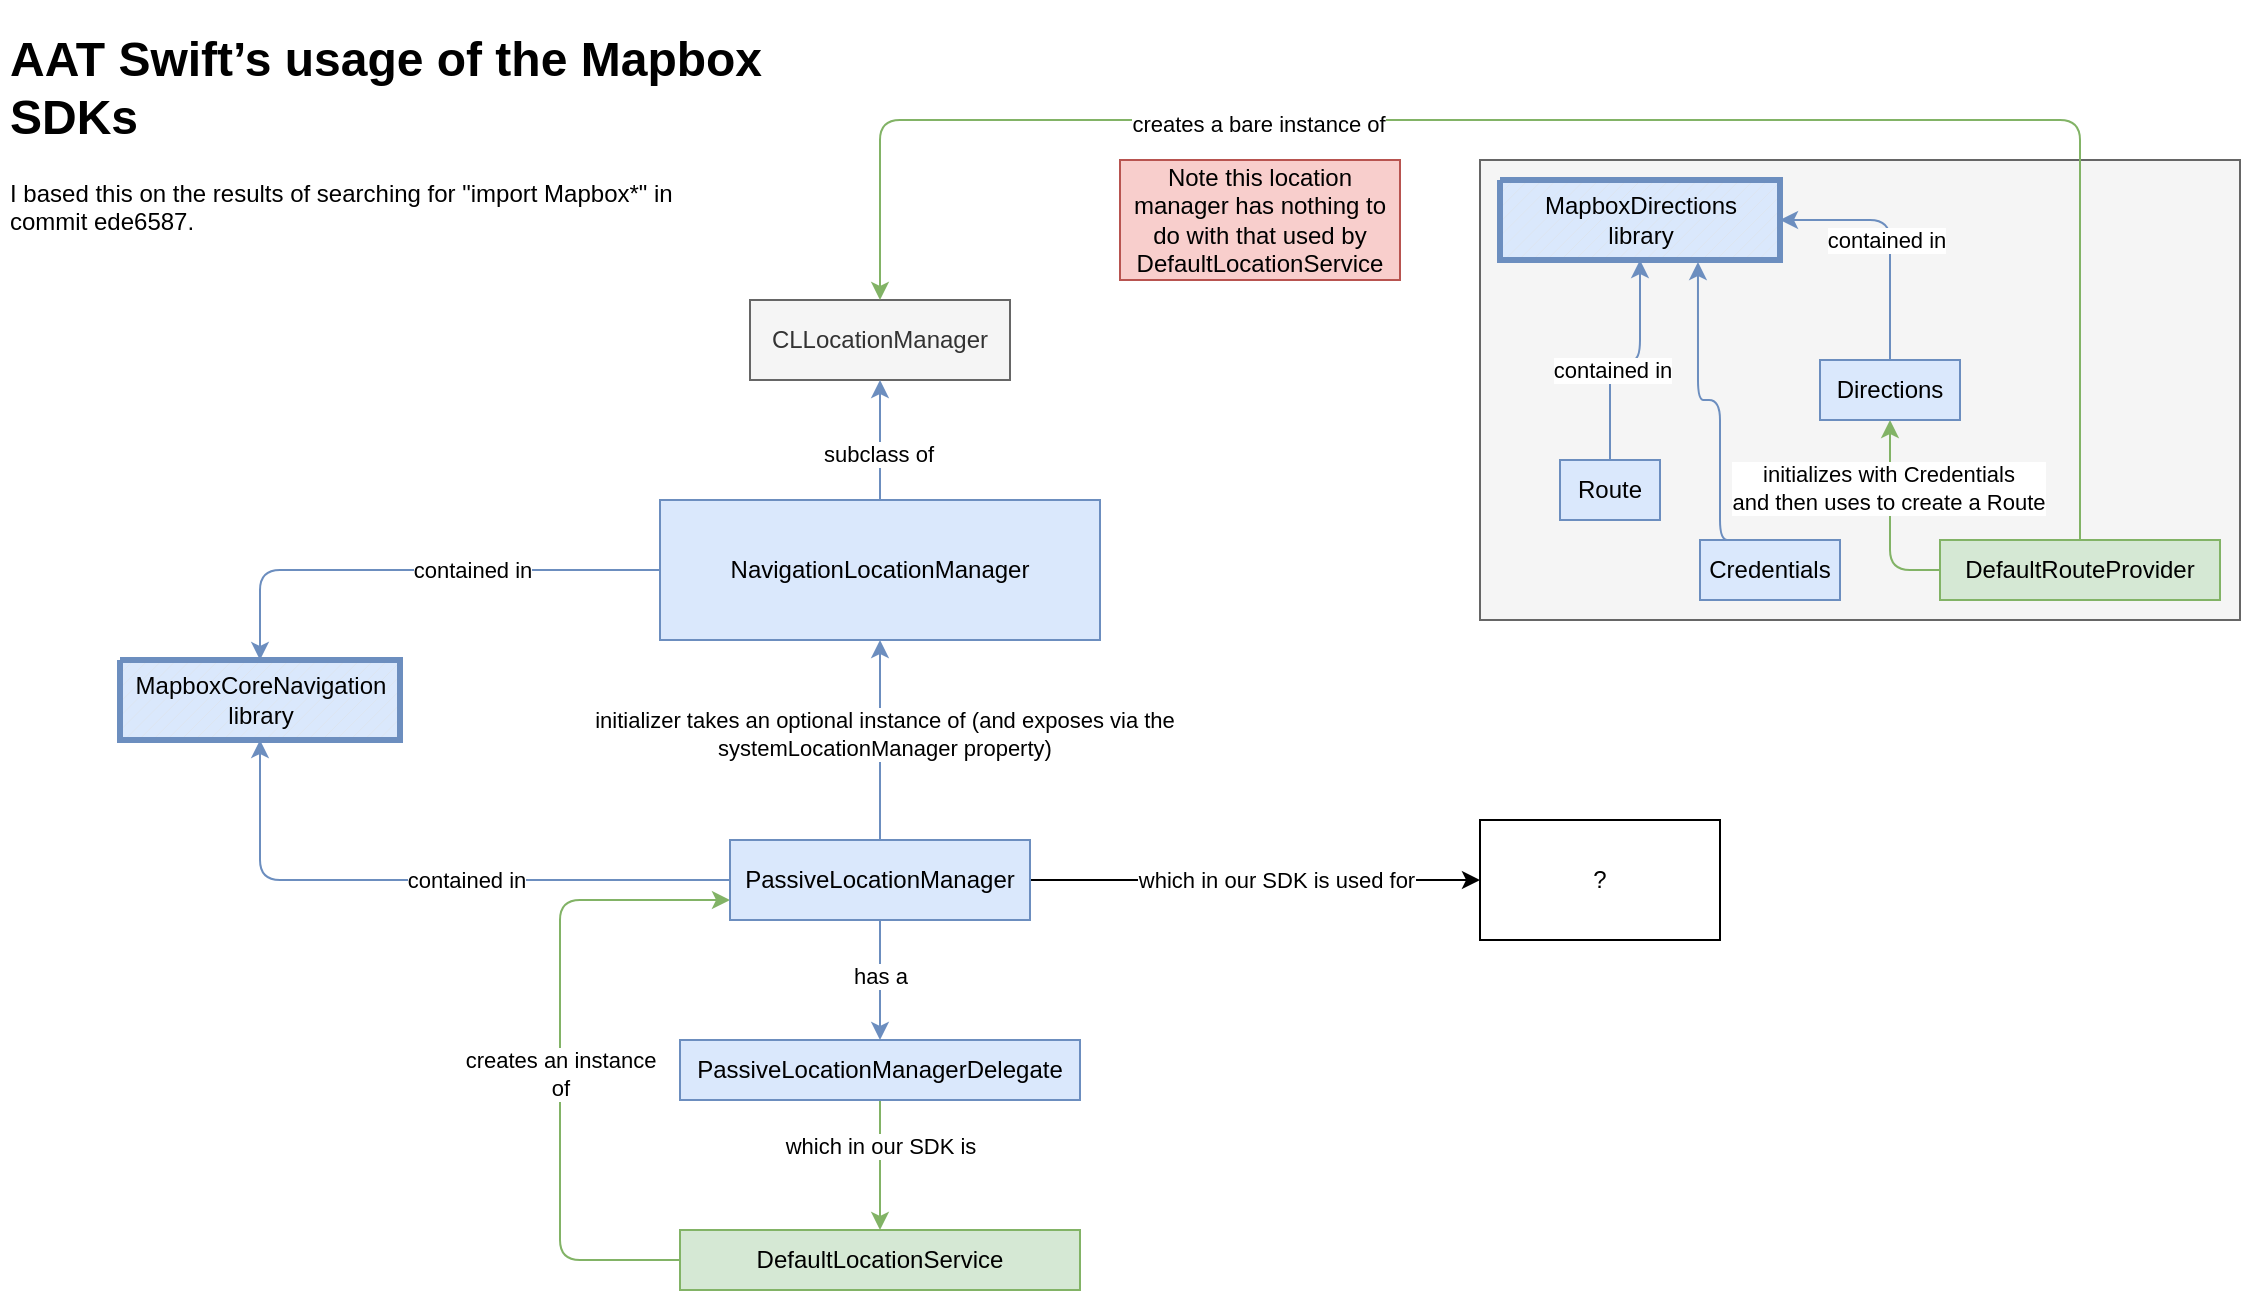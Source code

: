 <mxfile version="20.6.0" type="github">
  <diagram id="E6CHQcK8GbVTqyjpowNV" name="Page-1">
    <mxGraphModel dx="1018" dy="717" grid="1" gridSize="10" guides="1" tooltips="1" connect="1" arrows="1" fold="1" page="1" pageScale="1" pageWidth="1600" pageHeight="900" math="0" shadow="0">
      <root>
        <mxCell id="0" />
        <mxCell id="1" parent="0" />
        <mxCell id="musfPDqjqH2CiOjsmTJm-56" value="" style="rounded=0;whiteSpace=wrap;html=1;strokeWidth=1;fillColor=#f5f5f5;fontColor=#333333;strokeColor=#666666;" vertex="1" parent="1">
          <mxGeometry x="750" y="80" width="380" height="230" as="geometry" />
        </mxCell>
        <mxCell id="FOhgmxJPTKpgbxPE0luF-7" style="edgeStyle=orthogonalEdgeStyle;rounded=1;orthogonalLoop=1;jettySize=auto;html=1;entryX=0.5;entryY=1;entryDx=0;entryDy=0;entryPerimeter=0;fillColor=#dae8fc;strokeColor=#6c8ebf;" parent="1" source="FOhgmxJPTKpgbxPE0luF-1" target="FOhgmxJPTKpgbxPE0luF-6" edge="1">
          <mxGeometry relative="1" as="geometry" />
        </mxCell>
        <mxCell id="FOhgmxJPTKpgbxPE0luF-8" value="contained in" style="edgeLabel;html=1;align=center;verticalAlign=middle;resizable=0;points=[];rounded=0;" parent="FOhgmxJPTKpgbxPE0luF-7" vertex="1" connectable="0">
          <mxGeometry x="-0.133" relative="1" as="geometry">
            <mxPoint as="offset" />
          </mxGeometry>
        </mxCell>
        <mxCell id="FOhgmxJPTKpgbxPE0luF-11" style="edgeStyle=orthogonalEdgeStyle;rounded=0;orthogonalLoop=1;jettySize=auto;html=1;exitX=0.5;exitY=1;exitDx=0;exitDy=0;entryX=0.5;entryY=0;entryDx=0;entryDy=0;fillColor=#dae8fc;strokeColor=#6c8ebf;" parent="1" source="FOhgmxJPTKpgbxPE0luF-1" target="FOhgmxJPTKpgbxPE0luF-9" edge="1">
          <mxGeometry relative="1" as="geometry" />
        </mxCell>
        <mxCell id="FOhgmxJPTKpgbxPE0luF-12" value="has a" style="edgeLabel;html=1;align=center;verticalAlign=middle;resizable=0;points=[];rounded=0;" parent="FOhgmxJPTKpgbxPE0luF-11" vertex="1" connectable="0">
          <mxGeometry x="-0.074" relative="1" as="geometry">
            <mxPoint as="offset" />
          </mxGeometry>
        </mxCell>
        <mxCell id="FOhgmxJPTKpgbxPE0luF-15" style="edgeStyle=orthogonalEdgeStyle;rounded=0;orthogonalLoop=1;jettySize=auto;html=1;exitX=0.5;exitY=0;exitDx=0;exitDy=0;fillColor=#dae8fc;strokeColor=#6c8ebf;" parent="1" source="FOhgmxJPTKpgbxPE0luF-1" target="FOhgmxJPTKpgbxPE0luF-14" edge="1">
          <mxGeometry relative="1" as="geometry" />
        </mxCell>
        <mxCell id="FOhgmxJPTKpgbxPE0luF-16" value="initializer takes an optional instance of (and exposes via the&lt;br&gt;systemLocationManager property)" style="edgeLabel;html=1;align=center;verticalAlign=middle;resizable=0;points=[];rounded=0;" parent="FOhgmxJPTKpgbxPE0luF-15" vertex="1" connectable="0">
          <mxGeometry x="0.059" y="-2" relative="1" as="geometry">
            <mxPoint as="offset" />
          </mxGeometry>
        </mxCell>
        <mxCell id="musfPDqjqH2CiOjsmTJm-2" style="edgeStyle=orthogonalEdgeStyle;rounded=0;orthogonalLoop=1;jettySize=auto;html=1;exitX=1;exitY=0.5;exitDx=0;exitDy=0;entryX=0;entryY=0.5;entryDx=0;entryDy=0;" edge="1" parent="1" source="FOhgmxJPTKpgbxPE0luF-1" target="musfPDqjqH2CiOjsmTJm-1">
          <mxGeometry relative="1" as="geometry" />
        </mxCell>
        <mxCell id="musfPDqjqH2CiOjsmTJm-3" value="which in our SDK is used for" style="edgeLabel;html=1;align=center;verticalAlign=middle;resizable=0;points=[];rounded=0;" vertex="1" connectable="0" parent="musfPDqjqH2CiOjsmTJm-2">
          <mxGeometry x="-0.363" y="2" relative="1" as="geometry">
            <mxPoint x="51" y="2" as="offset" />
          </mxGeometry>
        </mxCell>
        <mxCell id="musfPDqjqH2CiOjsmTJm-11" style="edgeStyle=orthogonalEdgeStyle;orthogonalLoop=1;jettySize=auto;html=1;exitX=0;exitY=0.75;exitDx=0;exitDy=0;entryX=0;entryY=0.5;entryDx=0;entryDy=0;fillColor=#d5e8d4;strokeColor=#82b366;startArrow=classic;startFill=1;endArrow=none;endFill=0;" edge="1" parent="1" source="FOhgmxJPTKpgbxPE0luF-1" target="FOhgmxJPTKpgbxPE0luF-20">
          <mxGeometry relative="1" as="geometry">
            <Array as="points">
              <mxPoint x="290" y="450" />
              <mxPoint x="290" y="630" />
            </Array>
          </mxGeometry>
        </mxCell>
        <mxCell id="musfPDqjqH2CiOjsmTJm-12" value="creates an instance&lt;br&gt;of" style="edgeLabel;html=1;align=center;verticalAlign=middle;resizable=0;points=[];" vertex="1" connectable="0" parent="musfPDqjqH2CiOjsmTJm-11">
          <mxGeometry x="0.059" relative="1" as="geometry">
            <mxPoint as="offset" />
          </mxGeometry>
        </mxCell>
        <mxCell id="FOhgmxJPTKpgbxPE0luF-1" value="PassiveLocationManager" style="rounded=0;whiteSpace=wrap;html=1;fillColor=#dae8fc;strokeColor=#6c8ebf;" parent="1" vertex="1">
          <mxGeometry x="375" y="420" width="150" height="40" as="geometry" />
        </mxCell>
        <mxCell id="FOhgmxJPTKpgbxPE0luF-6" value="MapboxCoreNavigation&lt;br&gt;library" style="verticalLabelPosition=middle;verticalAlign=middle;html=1;shape=mxgraph.basic.patternFillRect;fillStyle=diag;step=5;fillStrokeWidth=0.2;fillStrokeColor=#dddddd;labelPosition=center;align=center;rounded=0;fillColor=#dae8fc;strokeColor=#6c8ebf;gradientColor=none;strokeWidth=3;" parent="1" vertex="1">
          <mxGeometry x="70" y="330" width="140" height="40" as="geometry" />
        </mxCell>
        <mxCell id="FOhgmxJPTKpgbxPE0luF-21" style="edgeStyle=orthogonalEdgeStyle;rounded=0;orthogonalLoop=1;jettySize=auto;html=1;exitX=0.5;exitY=1;exitDx=0;exitDy=0;fillColor=#d5e8d4;strokeColor=#82b366;" parent="1" source="FOhgmxJPTKpgbxPE0luF-9" target="FOhgmxJPTKpgbxPE0luF-20" edge="1">
          <mxGeometry relative="1" as="geometry" />
        </mxCell>
        <mxCell id="FOhgmxJPTKpgbxPE0luF-22" value="which in our SDK is" style="edgeLabel;html=1;align=center;verticalAlign=middle;resizable=0;points=[];rounded=0;" parent="FOhgmxJPTKpgbxPE0luF-21" vertex="1" connectable="0">
          <mxGeometry x="-0.292" relative="1" as="geometry">
            <mxPoint as="offset" />
          </mxGeometry>
        </mxCell>
        <mxCell id="FOhgmxJPTKpgbxPE0luF-9" value="PassiveLocationManagerDelegate" style="rounded=0;whiteSpace=wrap;html=1;fillColor=#dae8fc;strokeColor=#6c8ebf;" parent="1" vertex="1">
          <mxGeometry x="350" y="520" width="200" height="30" as="geometry" />
        </mxCell>
        <mxCell id="FOhgmxJPTKpgbxPE0luF-13" value="CLLocationManager" style="rounded=0;whiteSpace=wrap;html=1;fillColor=#f5f5f5;fontColor=#333333;strokeColor=#666666;" parent="1" vertex="1">
          <mxGeometry x="385" y="150" width="130" height="40" as="geometry" />
        </mxCell>
        <mxCell id="FOhgmxJPTKpgbxPE0luF-18" style="edgeStyle=orthogonalEdgeStyle;rounded=1;orthogonalLoop=1;jettySize=auto;html=1;exitX=0;exitY=0.5;exitDx=0;exitDy=0;entryX=0.5;entryY=0;entryDx=0;entryDy=0;entryPerimeter=0;fillColor=#dae8fc;strokeColor=#6c8ebf;" parent="1" source="FOhgmxJPTKpgbxPE0luF-14" target="FOhgmxJPTKpgbxPE0luF-6" edge="1">
          <mxGeometry relative="1" as="geometry" />
        </mxCell>
        <mxCell id="FOhgmxJPTKpgbxPE0luF-19" value="contained in" style="edgeLabel;html=1;align=center;verticalAlign=middle;resizable=0;points=[];rounded=0;" parent="FOhgmxJPTKpgbxPE0luF-18" vertex="1" connectable="0">
          <mxGeometry x="-0.231" relative="1" as="geometry">
            <mxPoint as="offset" />
          </mxGeometry>
        </mxCell>
        <mxCell id="FOhgmxJPTKpgbxPE0luF-23" style="edgeStyle=orthogonalEdgeStyle;rounded=0;orthogonalLoop=1;jettySize=auto;html=1;exitX=0.5;exitY=0;exitDx=0;exitDy=0;entryX=0.5;entryY=1;entryDx=0;entryDy=0;fillColor=#dae8fc;strokeColor=#6c8ebf;" parent="1" source="FOhgmxJPTKpgbxPE0luF-14" target="FOhgmxJPTKpgbxPE0luF-13" edge="1">
          <mxGeometry relative="1" as="geometry" />
        </mxCell>
        <mxCell id="FOhgmxJPTKpgbxPE0luF-24" value="subclass of" style="edgeLabel;html=1;align=center;verticalAlign=middle;resizable=0;points=[];rounded=0;" parent="FOhgmxJPTKpgbxPE0luF-23" vertex="1" connectable="0">
          <mxGeometry x="-0.231" y="1" relative="1" as="geometry">
            <mxPoint as="offset" />
          </mxGeometry>
        </mxCell>
        <mxCell id="FOhgmxJPTKpgbxPE0luF-14" value="NavigationLocationManager" style="rounded=0;whiteSpace=wrap;html=1;fillColor=#dae8fc;strokeColor=#6c8ebf;" parent="1" vertex="1">
          <mxGeometry x="340" y="250" width="220" height="70" as="geometry" />
        </mxCell>
        <mxCell id="FOhgmxJPTKpgbxPE0luF-20" value="DefaultLocationService" style="rounded=0;whiteSpace=wrap;html=1;fillColor=#d5e8d4;strokeColor=#82b366;" parent="1" vertex="1">
          <mxGeometry x="350" y="615" width="200" height="30" as="geometry" />
        </mxCell>
        <mxCell id="musfPDqjqH2CiOjsmTJm-1" value="?" style="rounded=0;whiteSpace=wrap;html=1;" vertex="1" parent="1">
          <mxGeometry x="750" y="410" width="120" height="60" as="geometry" />
        </mxCell>
        <mxCell id="musfPDqjqH2CiOjsmTJm-15" style="edgeStyle=orthogonalEdgeStyle;orthogonalLoop=1;jettySize=auto;html=1;exitX=0;exitY=0.5;exitDx=0;exitDy=0;entryX=0.5;entryY=1;entryDx=0;entryDy=0;fillColor=#d5e8d4;strokeColor=#82b366;" edge="1" parent="1" source="musfPDqjqH2CiOjsmTJm-7" target="musfPDqjqH2CiOjsmTJm-10">
          <mxGeometry relative="1" as="geometry" />
        </mxCell>
        <mxCell id="musfPDqjqH2CiOjsmTJm-16" value="initializes with Credentials&lt;br&gt;and then uses to create a Route" style="edgeLabel;html=1;align=center;verticalAlign=middle;resizable=0;points=[];" vertex="1" connectable="0" parent="musfPDqjqH2CiOjsmTJm-15">
          <mxGeometry x="0.326" y="1" relative="1" as="geometry">
            <mxPoint as="offset" />
          </mxGeometry>
        </mxCell>
        <mxCell id="musfPDqjqH2CiOjsmTJm-17" style="edgeStyle=orthogonalEdgeStyle;orthogonalLoop=1;jettySize=auto;html=1;exitX=0.5;exitY=0;exitDx=0;exitDy=0;entryX=0.5;entryY=0;entryDx=0;entryDy=0;fillColor=#d5e8d4;strokeColor=#82b366;" edge="1" parent="1" source="musfPDqjqH2CiOjsmTJm-7" target="FOhgmxJPTKpgbxPE0luF-13">
          <mxGeometry relative="1" as="geometry">
            <Array as="points">
              <mxPoint x="1050" y="60" />
              <mxPoint x="450" y="60" />
            </Array>
          </mxGeometry>
        </mxCell>
        <mxCell id="musfPDqjqH2CiOjsmTJm-18" value="creates a bare instance of" style="edgeLabel;html=1;align=center;verticalAlign=middle;resizable=0;points=[];" vertex="1" connectable="0" parent="musfPDqjqH2CiOjsmTJm-17">
          <mxGeometry x="0.38" y="2" relative="1" as="geometry">
            <mxPoint as="offset" />
          </mxGeometry>
        </mxCell>
        <mxCell id="musfPDqjqH2CiOjsmTJm-7" value="DefaultRouteProvider" style="rounded=0;whiteSpace=wrap;html=1;fillColor=#d5e8d4;strokeColor=#82b366;" vertex="1" parent="1">
          <mxGeometry x="980" y="270" width="140" height="30" as="geometry" />
        </mxCell>
        <mxCell id="musfPDqjqH2CiOjsmTJm-8" value="MapboxDirections&lt;br&gt;library" style="verticalLabelPosition=middle;verticalAlign=middle;html=1;shape=mxgraph.basic.patternFillRect;fillStyle=diag;step=5;fillStrokeWidth=0.2;fillStrokeColor=#dddddd;labelPosition=center;align=center;rounded=0;fillColor=#dae8fc;strokeColor=#6c8ebf;strokeWidth=3;" vertex="1" parent="1">
          <mxGeometry x="760" y="90" width="140" height="40" as="geometry" />
        </mxCell>
        <mxCell id="musfPDqjqH2CiOjsmTJm-9" value="&lt;h1&gt;AAT Swift’s usage of the Mapbox SDKs&lt;/h1&gt;&lt;p&gt;I based this on the results of searching for &quot;import Mapbox*&quot; in commit&amp;nbsp;ede6587.&lt;/p&gt;" style="text;html=1;strokeColor=none;fillColor=none;spacing=5;spacingTop=-20;whiteSpace=wrap;overflow=hidden;rounded=0;strokeWidth=3;" vertex="1" parent="1">
          <mxGeometry x="10" y="10" width="390" height="120" as="geometry" />
        </mxCell>
        <mxCell id="musfPDqjqH2CiOjsmTJm-13" style="edgeStyle=orthogonalEdgeStyle;orthogonalLoop=1;jettySize=auto;html=1;exitX=0.5;exitY=0;exitDx=0;exitDy=0;entryX=1;entryY=0.5;entryDx=0;entryDy=0;entryPerimeter=0;fillColor=#dae8fc;strokeColor=#6c8ebf;" edge="1" parent="1" source="musfPDqjqH2CiOjsmTJm-10" target="musfPDqjqH2CiOjsmTJm-8">
          <mxGeometry relative="1" as="geometry" />
        </mxCell>
        <mxCell id="musfPDqjqH2CiOjsmTJm-14" value="contained in" style="edgeLabel;html=1;align=center;verticalAlign=middle;resizable=0;points=[];" vertex="1" connectable="0" parent="musfPDqjqH2CiOjsmTJm-13">
          <mxGeometry x="-0.033" y="2" relative="1" as="geometry">
            <mxPoint as="offset" />
          </mxGeometry>
        </mxCell>
        <mxCell id="musfPDqjqH2CiOjsmTJm-10" value="Directions" style="rounded=0;whiteSpace=wrap;html=1;fillColor=#dae8fc;strokeColor=#6c8ebf;" vertex="1" parent="1">
          <mxGeometry x="920" y="180" width="70" height="30" as="geometry" />
        </mxCell>
        <mxCell id="musfPDqjqH2CiOjsmTJm-52" style="edgeStyle=orthogonalEdgeStyle;rounded=1;orthogonalLoop=1;jettySize=auto;html=1;exitX=0.5;exitY=0;exitDx=0;exitDy=0;entryX=0.5;entryY=1;entryDx=0;entryDy=0;entryPerimeter=0;startArrow=none;startFill=0;endArrow=classic;endFill=1;fillColor=#dae8fc;strokeColor=#6c8ebf;" edge="1" parent="1" source="musfPDqjqH2CiOjsmTJm-51" target="musfPDqjqH2CiOjsmTJm-8">
          <mxGeometry relative="1" as="geometry" />
        </mxCell>
        <mxCell id="musfPDqjqH2CiOjsmTJm-53" value="contained in" style="edgeLabel;html=1;align=center;verticalAlign=middle;resizable=0;points=[];" vertex="1" connectable="0" parent="musfPDqjqH2CiOjsmTJm-52">
          <mxGeometry x="-0.209" y="-1" relative="1" as="geometry">
            <mxPoint as="offset" />
          </mxGeometry>
        </mxCell>
        <mxCell id="musfPDqjqH2CiOjsmTJm-51" value="Route" style="rounded=0;whiteSpace=wrap;html=1;fillColor=#dae8fc;strokeColor=#6c8ebf;" vertex="1" parent="1">
          <mxGeometry x="790" y="230" width="50" height="30" as="geometry" />
        </mxCell>
        <mxCell id="musfPDqjqH2CiOjsmTJm-57" value="Note this location manager has nothing to do with that used by DefaultLocationService" style="rounded=0;whiteSpace=wrap;html=1;strokeWidth=1;fillColor=#f8cecc;strokeColor=#b85450;" vertex="1" parent="1">
          <mxGeometry x="570" y="80" width="140" height="60" as="geometry" />
        </mxCell>
        <mxCell id="musfPDqjqH2CiOjsmTJm-59" style="edgeStyle=orthogonalEdgeStyle;rounded=1;orthogonalLoop=1;jettySize=auto;html=1;exitX=0.25;exitY=0;exitDx=0;exitDy=0;entryX=0.707;entryY=1.025;entryDx=0;entryDy=0;entryPerimeter=0;startArrow=none;startFill=0;endArrow=classic;endFill=1;fillColor=#dae8fc;strokeColor=#6c8ebf;" edge="1" parent="1" source="musfPDqjqH2CiOjsmTJm-58" target="musfPDqjqH2CiOjsmTJm-8">
          <mxGeometry relative="1" as="geometry">
            <Array as="points">
              <mxPoint x="870" y="270" />
              <mxPoint x="870" y="200" />
              <mxPoint x="859" y="200" />
            </Array>
          </mxGeometry>
        </mxCell>
        <mxCell id="musfPDqjqH2CiOjsmTJm-58" value="Credentials" style="rounded=0;whiteSpace=wrap;html=1;fillColor=#dae8fc;strokeColor=#6c8ebf;" vertex="1" parent="1">
          <mxGeometry x="860" y="270" width="70" height="30" as="geometry" />
        </mxCell>
      </root>
    </mxGraphModel>
  </diagram>
</mxfile>
